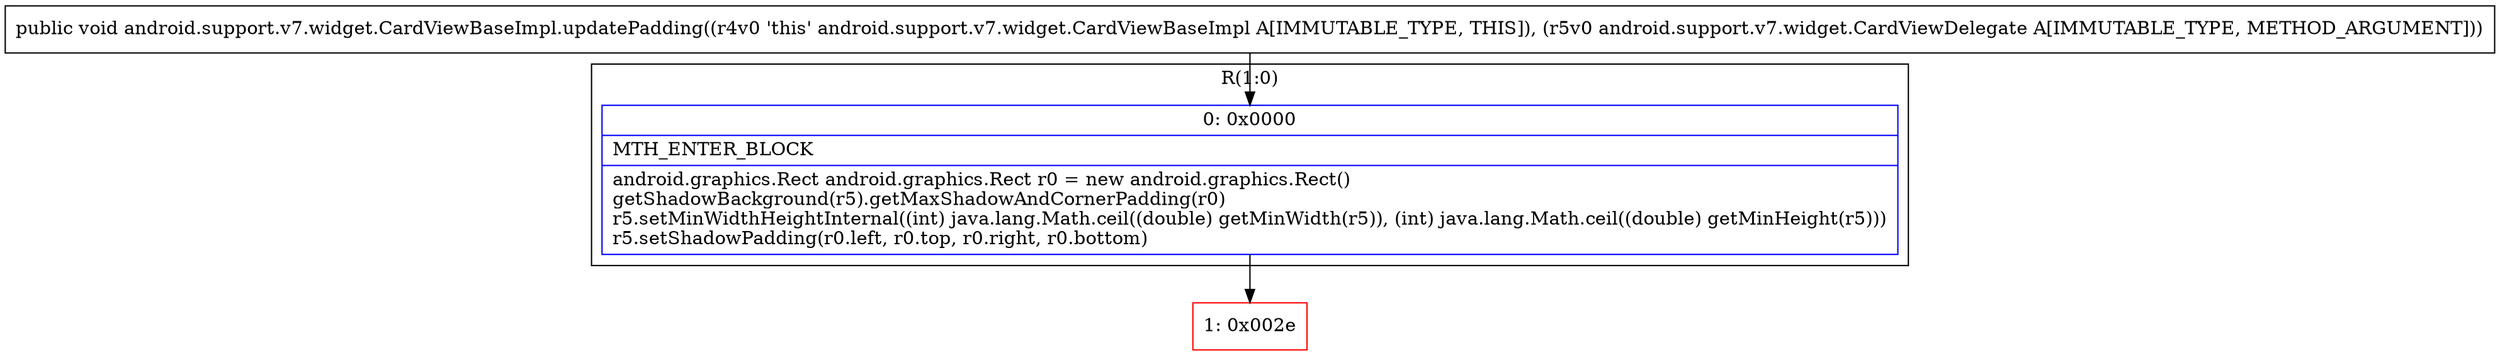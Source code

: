 digraph "CFG forandroid.support.v7.widget.CardViewBaseImpl.updatePadding(Landroid\/support\/v7\/widget\/CardViewDelegate;)V" {
subgraph cluster_Region_114672915 {
label = "R(1:0)";
node [shape=record,color=blue];
Node_0 [shape=record,label="{0\:\ 0x0000|MTH_ENTER_BLOCK\l|android.graphics.Rect android.graphics.Rect r0 = new android.graphics.Rect()\lgetShadowBackground(r5).getMaxShadowAndCornerPadding(r0)\lr5.setMinWidthHeightInternal((int) java.lang.Math.ceil((double) getMinWidth(r5)), (int) java.lang.Math.ceil((double) getMinHeight(r5)))\lr5.setShadowPadding(r0.left, r0.top, r0.right, r0.bottom)\l}"];
}
Node_1 [shape=record,color=red,label="{1\:\ 0x002e}"];
MethodNode[shape=record,label="{public void android.support.v7.widget.CardViewBaseImpl.updatePadding((r4v0 'this' android.support.v7.widget.CardViewBaseImpl A[IMMUTABLE_TYPE, THIS]), (r5v0 android.support.v7.widget.CardViewDelegate A[IMMUTABLE_TYPE, METHOD_ARGUMENT])) }"];
MethodNode -> Node_0;
Node_0 -> Node_1;
}

